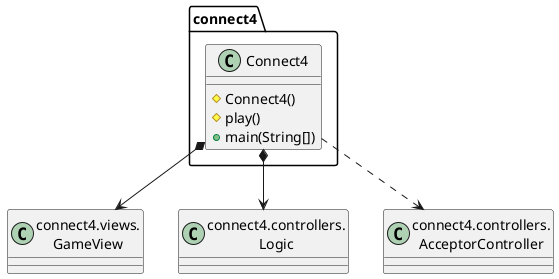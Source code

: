 @startuml Connect4package

class GameView as "connect4.views.\nGameView" {}
class Logic as "connect4.controllers.\nLogic" {}
class AcceptorController as "connect4.controllers.\nAcceptorController"

class connect4.Connect4{
  # Connect4()
  # play()
  + main(String[])
}
connect4.Connect4 *-down-> GameView
connect4.Connect4 *-down-> Logic
connect4.Connect4 .down.> AcceptorController

@enduml

@startuml ViewsPackageConnect4

interface AcceptorController as "connect4.controllers.\nAcceptorController"
interface ControllerVisitor as "connect4.controllers.\nControllerVisitor"
class PlayController as "connect4.controllers.\nPlayController"
class ResumeController as "connect4.controllers.\nResumeController"
class StartController as "connect4.controllers.\nStartController"
class Console as "utils.views.Console"
class Command as "utils.views.Command"
class Menu as "utils.views.Menu"
class YesNoDialog as "utils.views.YesNoDialog"

class  connect4.views.BoardView{
~ BoardView()
~ write(): void
}
connect4.views.BoardView .down.> Console
connect4.views.BoardView ..> connect4.views.Message
connect4.views.BoardView ..> connect4.views.ColorView

class  connect4.views.ColorView{
~ ColorView()
~ write(Color): void
}
connect4.views.ColorView .down.> Console

class  connect4.views.CoordinateView{
~ CoordinateView()
~ read(String): int
- isValidColumn(int): boolean
}
connect4.views.CoordinateView .down.> Console
connect4.views.CoordinateView ..> connect4.views.ErrorView
connect4.views.CoordinateView ..> connect4.views.Message

class  connect4.views.Command{
# playController: PlayController
# Command(String, PlayController)
}
Command <|-down- connect4.views.Command

class  connect4.views.ErrorView{
+ {static} MESSAGES: String[]
# error: Error
+ ErrorView(Error)
~ writeln(): void
}

enum  connect4.views.Message{
+ EMPTY
+ SEPARATOR
+ VERTICAL_LINE_CENTERED
+ VERTICAL_LINE_LEFT
+PLAYER_WIN
+START_GAME
+CHOOSE_PLAYER
+READ_ROW
+READ_COLUMN
+ERROR
+ PROPOSE_COMMAND
+ UNDO_COMMAND
+ REDO_COMMAND
+ RESUME
- message: String
- Message(String)
+ getMessage(): String
}

class  connect4.views.PlayCommand{
+ PlayCommand(PlayController)
# execute(): void
# isActive(): boolean
}
connect4.views.Command <|-down- connect4.views.PlayCommand
connect4.views.PlayCommand ..> PlayController
connect4.views.PlayCommand ..> connect4.views.Message
connect4.views.PlayCommand ..> connect4.views.BoardView

class connect4.views.PlayMenu{
~ PlayMenu(PlayController)
}
Menu <|-down- connect4.views.PlayMenu
connect4.views.PlayMenu ..> PlayController
connect4.views.PlayMenu *-down-> connect4.views.PlayCommand
connect4.views.PlayMenu *-down-> connect4.views.UndoCommand
connect4.views.PlayMenu *-down-> connect4.views.RedoCommand

class connect4.views.PlayView{
~ interact(PlayController): void
}
connect4.views.PlayView ..> PlayController
connect4.views.PlayView ..> connect4.views.PlayMenu

class connect4.views.RedoCommand{
~ RedoCommand(PlayController)
# execute(): void
# isActive(): boolean
}
connect4.views.Command <|-down- connect4.views.RedoCommand

class connect4.views.ResumeView{
~ interact(ResumeController): void
}
connect4.views.ResumeView ..> ResumeController
connect4.views.ResumeView ..> YesNoDialog
connect4.views.ResumeView ..> connect4.views.Message

class connect4.views.StartView{
~ interact(StartController): void
}
connect4.views.StartView .down.> Console
connect4.views.StartView ..> StartController
connect4.views.StartView ..> connect4.views.Message
connect4.views.StartView ..> connect4.views.BoardView

class connect4.views.UndoCommand{
~ UndoCommand(PlayController)
# execute(): void
# isActive(): boolean
}
connect4.views.Command <|-down- connect4.views.UndoCommand
connect4.views.UndoCommand ..> connect4.views.Message
connect4.views.UndoCommand ..> PlayController
connect4.views.UndoCommand ..> connect4.views.BoardView

class  connect4.views.View{
- startView: StartView
- playView: PlayView
- resumeView: ResumeView
+ View()
+ interact(AcceptorController): void
+ visit(StartController): void
+ visit(PlayController): void
+ visit(ResumeController): void
}
ControllerVisitor <|-down- connect4.views.View
connect4.views.View ..> AcceptorController
connect4.views.View *-down-> connect4.views.StartView
connect4.views.View *-down-> connect4.views.PlayView
connect4.views.View *-down-> connect4.views.ResumeView

@enduml
